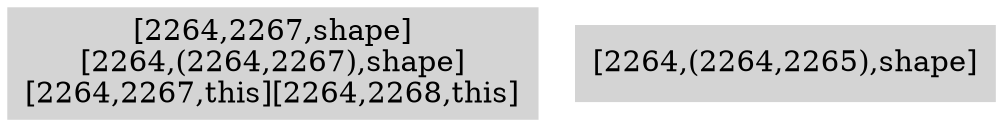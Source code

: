 digraph { 
3929 [shape=box,style=filled,color=".0 .0 .83",label="[2264,2267,shape]\n[2264,(2264,2267),shape]\n[2264,2267,this][2264,2268,this]"];
3930 [shape=box,style=filled,color=".0 .0 .83",label="[2264,(2264,2265),shape]"];
}